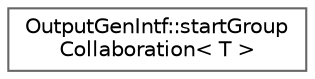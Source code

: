 digraph "Graphical Class Hierarchy"
{
 // INTERACTIVE_SVG=YES
 // LATEX_PDF_SIZE
  bgcolor="transparent";
  edge [fontname=Helvetica,fontsize=10,labelfontname=Helvetica,labelfontsize=10];
  node [fontname=Helvetica,fontsize=10,shape=box,height=0.2,width=0.4];
  rankdir="LR";
  Node0 [label="OutputGenIntf::startGroup\lCollaboration\< T \>",height=0.2,width=0.4,color="grey40", fillcolor="white", style="filled",URL="$d5/d69/struct_output_gen_intf_1_1start_group_collaboration.html",tooltip=" "];
}
